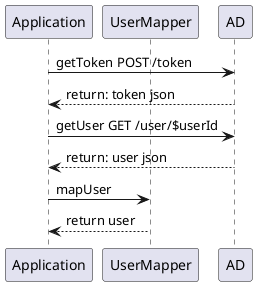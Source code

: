 @startuml
participant Application
participant UserMapper
participant AD

Application -> AD: getToken POST /token
AD --> Application: return: token json

Application -> AD: getUser GET /user/$userId
AD --> Application: return: user json

Application -> UserMapper: mapUser
UserMapper --> Application: return user
@enduml
